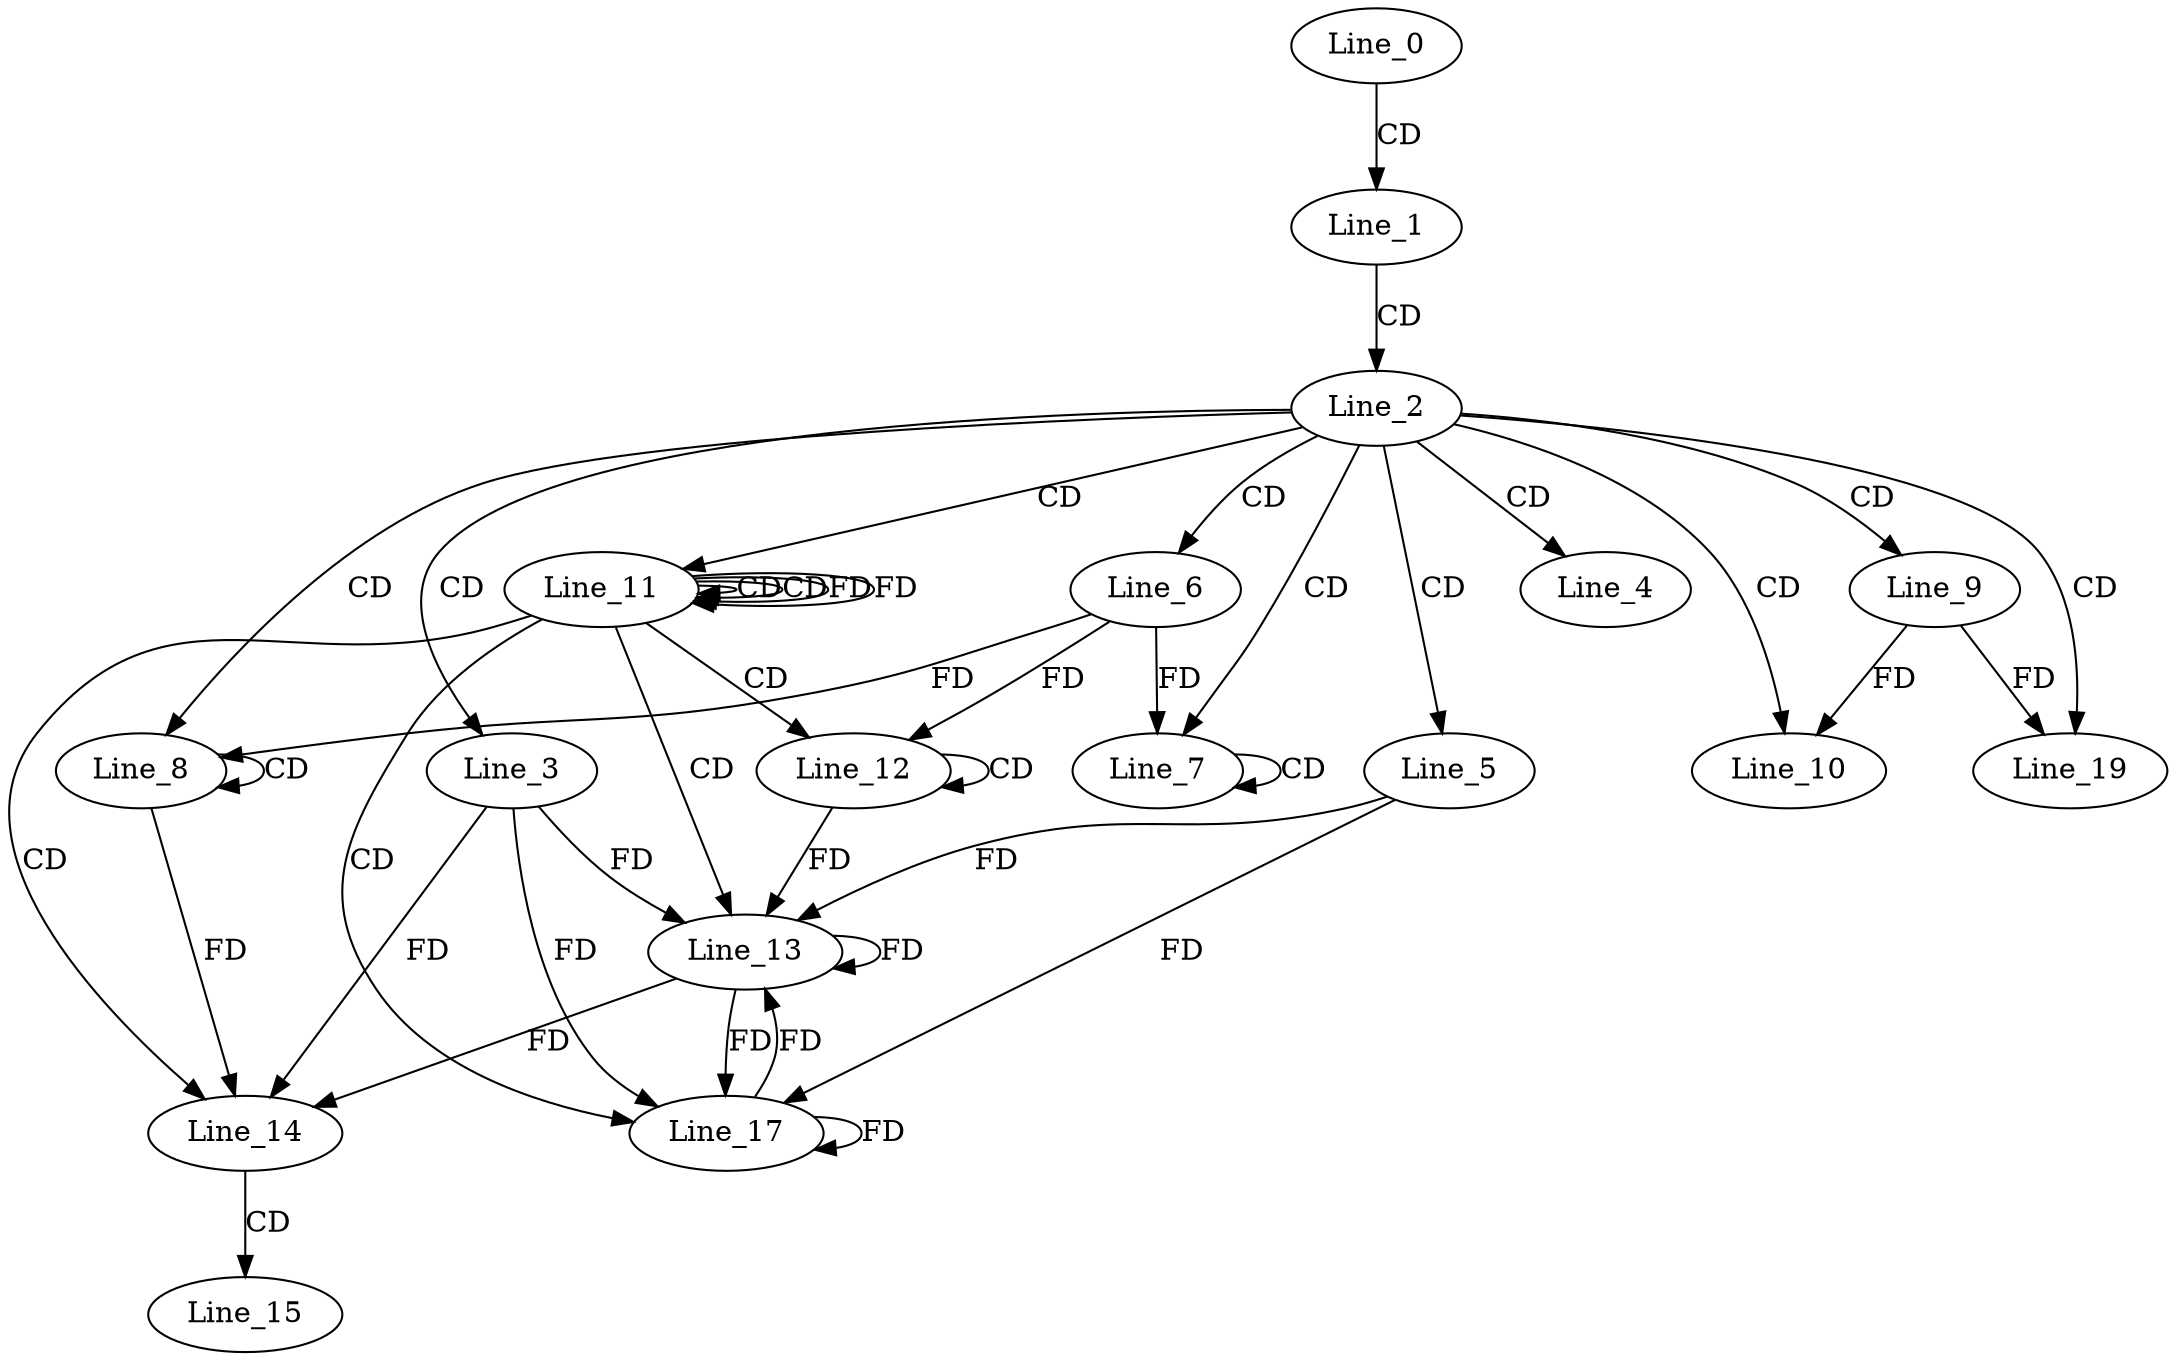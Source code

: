 digraph G {
  Line_0;
  Line_1;
  Line_2;
  Line_3;
  Line_4;
  Line_5;
  Line_6;
  Line_7;
  Line_7;
  Line_7;
  Line_8;
  Line_8;
  Line_8;
  Line_9;
  Line_10;
  Line_11;
  Line_11;
  Line_11;
  Line_12;
  Line_12;
  Line_12;
  Line_13;
  Line_14;
  Line_15;
  Line_17;
  Line_19;
  Line_19;
  Line_0 -> Line_1 [ label="CD" ];
  Line_1 -> Line_2 [ label="CD" ];
  Line_2 -> Line_3 [ label="CD" ];
  Line_2 -> Line_4 [ label="CD" ];
  Line_2 -> Line_5 [ label="CD" ];
  Line_2 -> Line_6 [ label="CD" ];
  Line_2 -> Line_7 [ label="CD" ];
  Line_7 -> Line_7 [ label="CD" ];
  Line_6 -> Line_7 [ label="FD" ];
  Line_2 -> Line_8 [ label="CD" ];
  Line_8 -> Line_8 [ label="CD" ];
  Line_6 -> Line_8 [ label="FD" ];
  Line_2 -> Line_9 [ label="CD" ];
  Line_2 -> Line_10 [ label="CD" ];
  Line_9 -> Line_10 [ label="FD" ];
  Line_2 -> Line_11 [ label="CD" ];
  Line_11 -> Line_11 [ label="CD" ];
  Line_11 -> Line_11 [ label="CD" ];
  Line_11 -> Line_11 [ label="FD" ];
  Line_11 -> Line_12 [ label="CD" ];
  Line_12 -> Line_12 [ label="CD" ];
  Line_6 -> Line_12 [ label="FD" ];
  Line_11 -> Line_13 [ label="CD" ];
  Line_13 -> Line_13 [ label="FD" ];
  Line_3 -> Line_13 [ label="FD" ];
  Line_5 -> Line_13 [ label="FD" ];
  Line_12 -> Line_13 [ label="FD" ];
  Line_11 -> Line_14 [ label="CD" ];
  Line_13 -> Line_14 [ label="FD" ];
  Line_3 -> Line_14 [ label="FD" ];
  Line_8 -> Line_14 [ label="FD" ];
  Line_14 -> Line_15 [ label="CD" ];
  Line_11 -> Line_17 [ label="CD" ];
  Line_17 -> Line_17 [ label="FD" ];
  Line_5 -> Line_17 [ label="FD" ];
  Line_13 -> Line_17 [ label="FD" ];
  Line_3 -> Line_17 [ label="FD" ];
  Line_2 -> Line_19 [ label="CD" ];
  Line_9 -> Line_19 [ label="FD" ];
  Line_11 -> Line_11 [ label="FD" ];
  Line_17 -> Line_13 [ label="FD" ];
}

